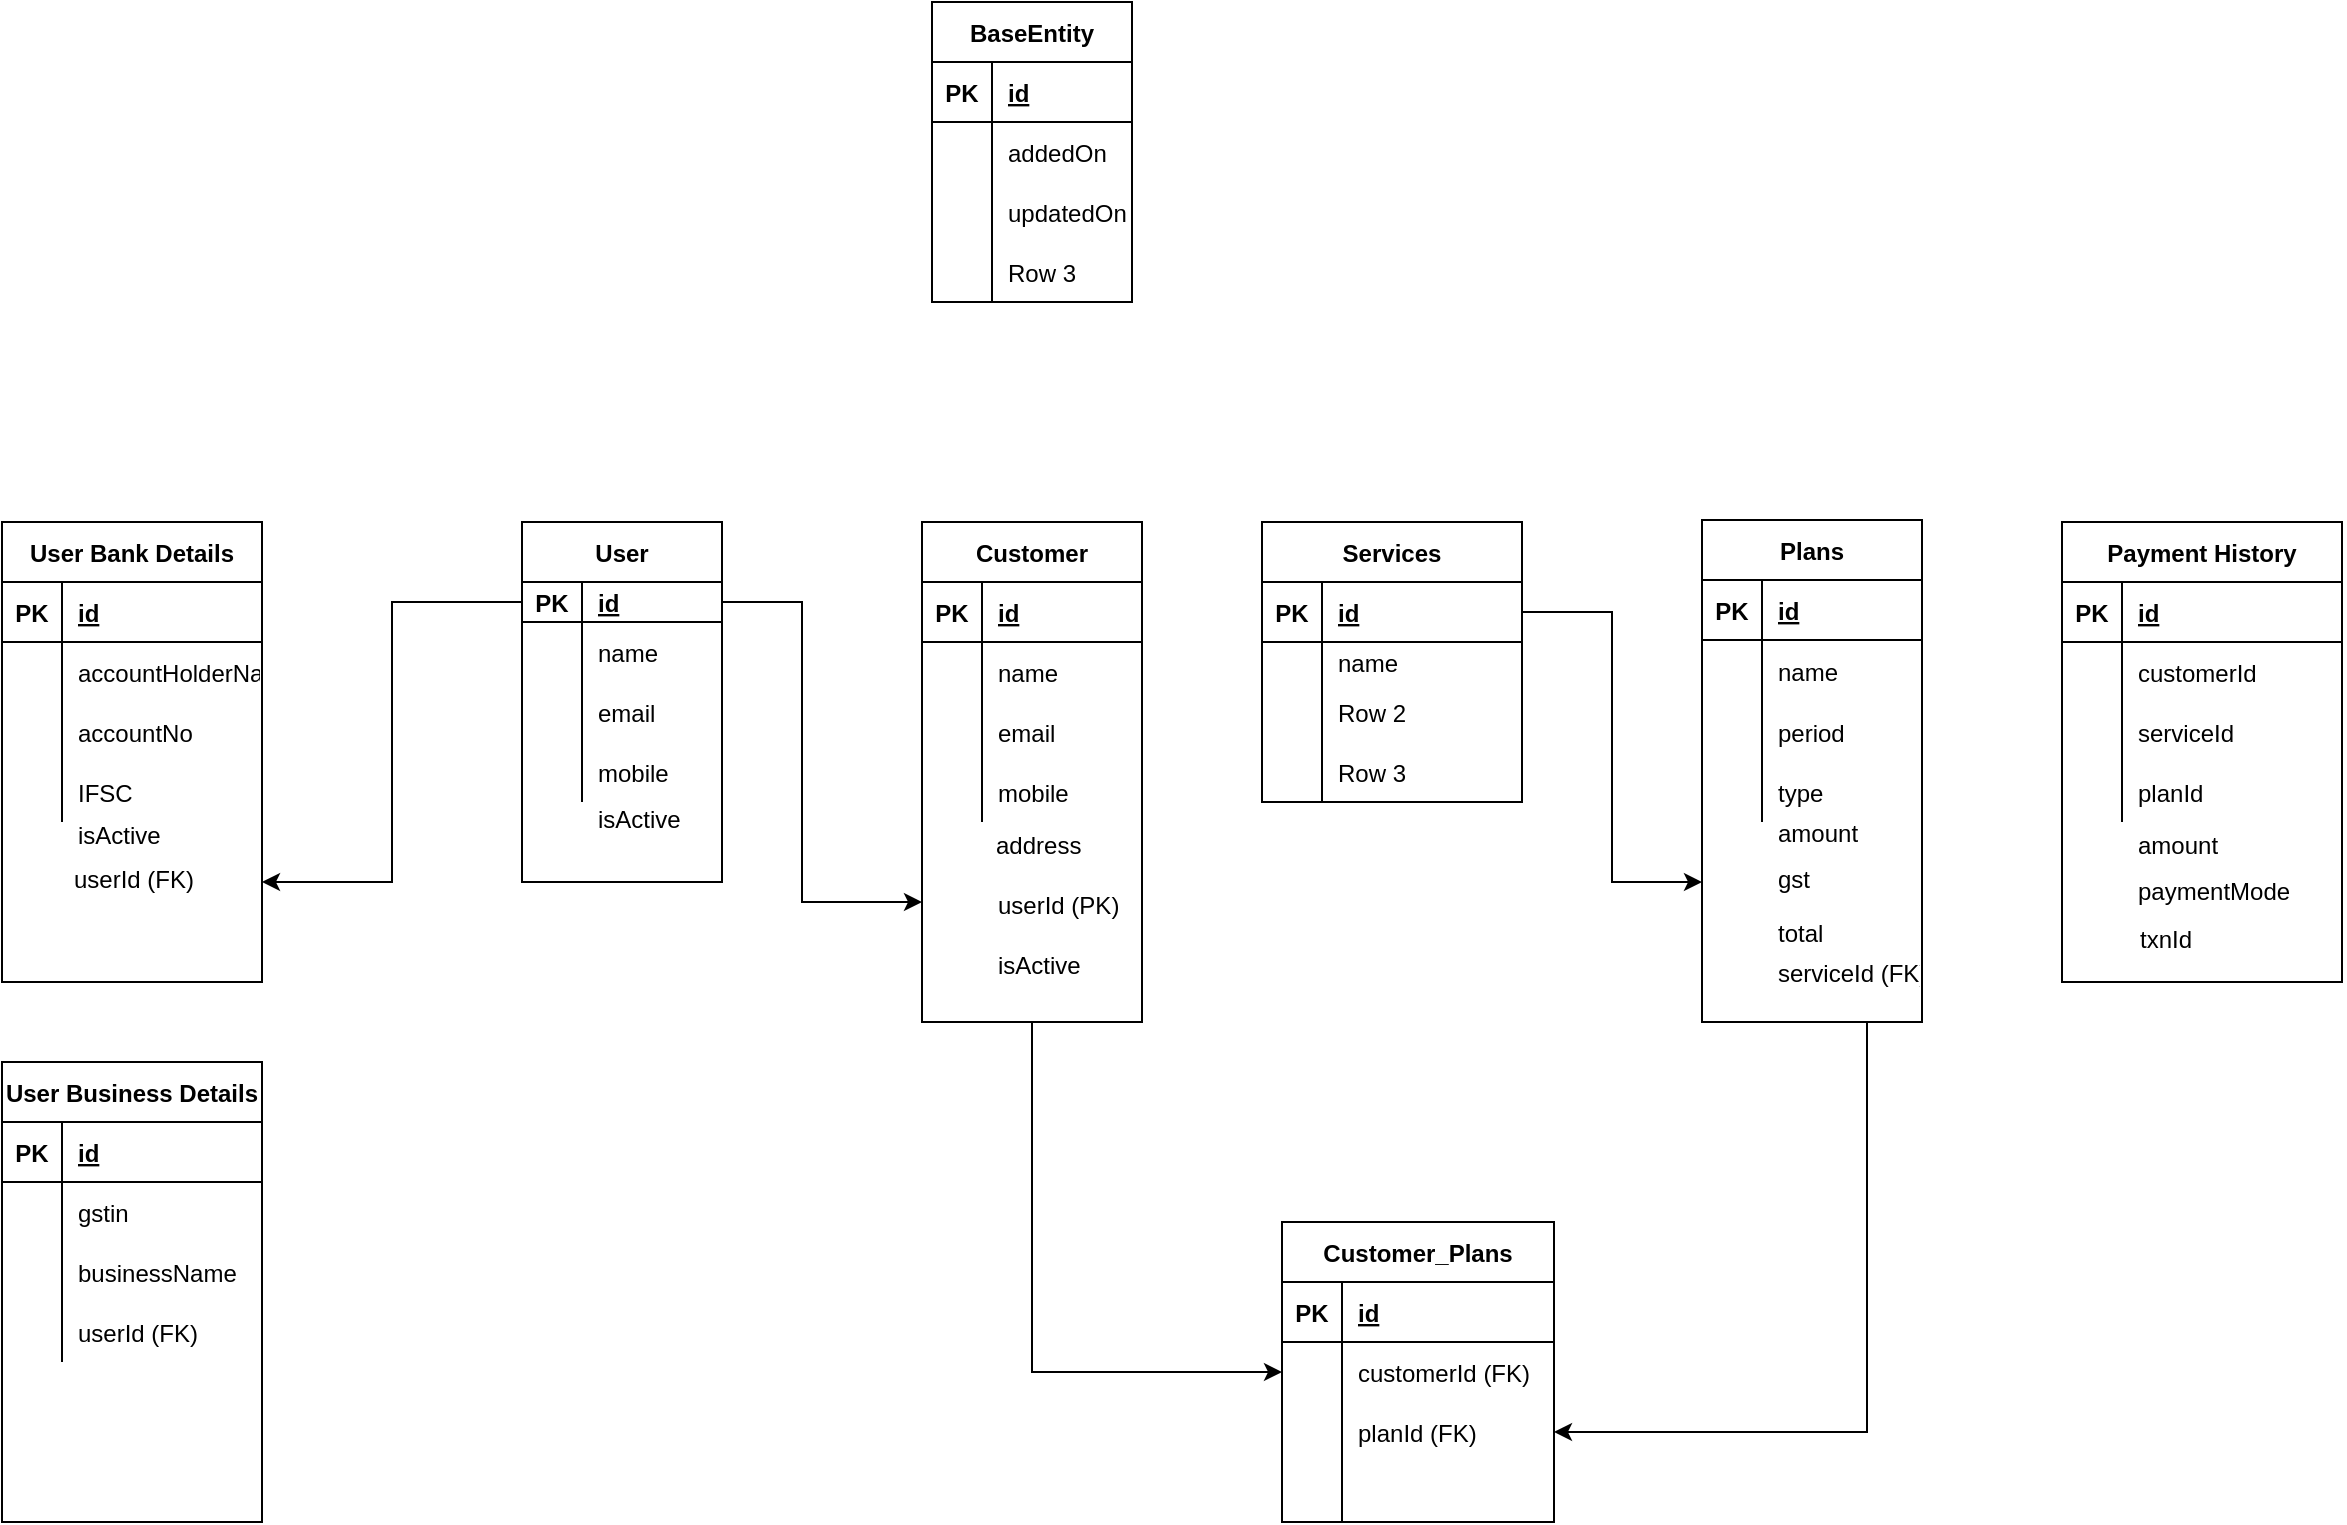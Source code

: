 <mxfile version="20.6.0" type="device"><diagram id="_bh3zXiaXMqFxXpt3I6Z" name="Page-1"><mxGraphModel dx="2110" dy="1714" grid="1" gridSize="10" guides="1" tooltips="1" connect="1" arrows="1" fold="1" page="1" pageScale="1" pageWidth="827" pageHeight="1169" math="0" shadow="0"><root><mxCell id="0"/><mxCell id="1" parent="0"/><mxCell id="_CQN9FchGwf0-ddTINI7-2" value="User" style="shape=table;startSize=30;container=1;collapsible=1;childLayout=tableLayout;fixedRows=1;rowLines=0;fontStyle=1;align=center;resizeLast=1;" vertex="1" parent="1"><mxGeometry x="40" y="70" width="100" height="180" as="geometry"><mxRectangle x="150" y="110" width="70" height="30" as="alternateBounds"/></mxGeometry></mxCell><mxCell id="_CQN9FchGwf0-ddTINI7-3" value="" style="shape=tableRow;horizontal=0;startSize=0;swimlaneHead=0;swimlaneBody=0;fillColor=none;collapsible=0;dropTarget=0;points=[[0,0.5],[1,0.5]];portConstraint=eastwest;top=0;left=0;right=0;bottom=1;" vertex="1" parent="_CQN9FchGwf0-ddTINI7-2"><mxGeometry y="30" width="100" height="20" as="geometry"/></mxCell><mxCell id="_CQN9FchGwf0-ddTINI7-4" value="PK" style="shape=partialRectangle;connectable=0;fillColor=none;top=0;left=0;bottom=0;right=0;fontStyle=1;overflow=hidden;" vertex="1" parent="_CQN9FchGwf0-ddTINI7-3"><mxGeometry width="30" height="20" as="geometry"><mxRectangle width="30" height="20" as="alternateBounds"/></mxGeometry></mxCell><mxCell id="_CQN9FchGwf0-ddTINI7-5" value="id" style="shape=partialRectangle;connectable=0;fillColor=none;top=0;left=0;bottom=0;right=0;align=left;spacingLeft=6;fontStyle=5;overflow=hidden;" vertex="1" parent="_CQN9FchGwf0-ddTINI7-3"><mxGeometry x="30" width="70" height="20" as="geometry"><mxRectangle width="70" height="20" as="alternateBounds"/></mxGeometry></mxCell><mxCell id="_CQN9FchGwf0-ddTINI7-6" value="" style="shape=tableRow;horizontal=0;startSize=0;swimlaneHead=0;swimlaneBody=0;fillColor=none;collapsible=0;dropTarget=0;points=[[0,0.5],[1,0.5]];portConstraint=eastwest;top=0;left=0;right=0;bottom=0;" vertex="1" parent="_CQN9FchGwf0-ddTINI7-2"><mxGeometry y="50" width="100" height="30" as="geometry"/></mxCell><mxCell id="_CQN9FchGwf0-ddTINI7-7" value="" style="shape=partialRectangle;connectable=0;fillColor=none;top=0;left=0;bottom=0;right=0;editable=1;overflow=hidden;" vertex="1" parent="_CQN9FchGwf0-ddTINI7-6"><mxGeometry width="30" height="30" as="geometry"><mxRectangle width="30" height="30" as="alternateBounds"/></mxGeometry></mxCell><mxCell id="_CQN9FchGwf0-ddTINI7-8" value="name" style="shape=partialRectangle;connectable=0;fillColor=none;top=0;left=0;bottom=0;right=0;align=left;spacingLeft=6;overflow=hidden;" vertex="1" parent="_CQN9FchGwf0-ddTINI7-6"><mxGeometry x="30" width="70" height="30" as="geometry"><mxRectangle width="70" height="30" as="alternateBounds"/></mxGeometry></mxCell><mxCell id="_CQN9FchGwf0-ddTINI7-9" value="" style="shape=tableRow;horizontal=0;startSize=0;swimlaneHead=0;swimlaneBody=0;fillColor=none;collapsible=0;dropTarget=0;points=[[0,0.5],[1,0.5]];portConstraint=eastwest;top=0;left=0;right=0;bottom=0;" vertex="1" parent="_CQN9FchGwf0-ddTINI7-2"><mxGeometry y="80" width="100" height="30" as="geometry"/></mxCell><mxCell id="_CQN9FchGwf0-ddTINI7-10" value="" style="shape=partialRectangle;connectable=0;fillColor=none;top=0;left=0;bottom=0;right=0;editable=1;overflow=hidden;" vertex="1" parent="_CQN9FchGwf0-ddTINI7-9"><mxGeometry width="30" height="30" as="geometry"><mxRectangle width="30" height="30" as="alternateBounds"/></mxGeometry></mxCell><mxCell id="_CQN9FchGwf0-ddTINI7-11" value="email" style="shape=partialRectangle;connectable=0;fillColor=none;top=0;left=0;bottom=0;right=0;align=left;spacingLeft=6;overflow=hidden;" vertex="1" parent="_CQN9FchGwf0-ddTINI7-9"><mxGeometry x="30" width="70" height="30" as="geometry"><mxRectangle width="70" height="30" as="alternateBounds"/></mxGeometry></mxCell><mxCell id="_CQN9FchGwf0-ddTINI7-12" value="" style="shape=tableRow;horizontal=0;startSize=0;swimlaneHead=0;swimlaneBody=0;fillColor=none;collapsible=0;dropTarget=0;points=[[0,0.5],[1,0.5]];portConstraint=eastwest;top=0;left=0;right=0;bottom=0;" vertex="1" parent="_CQN9FchGwf0-ddTINI7-2"><mxGeometry y="110" width="100" height="30" as="geometry"/></mxCell><mxCell id="_CQN9FchGwf0-ddTINI7-13" value="" style="shape=partialRectangle;connectable=0;fillColor=none;top=0;left=0;bottom=0;right=0;editable=1;overflow=hidden;" vertex="1" parent="_CQN9FchGwf0-ddTINI7-12"><mxGeometry width="30" height="30" as="geometry"><mxRectangle width="30" height="30" as="alternateBounds"/></mxGeometry></mxCell><mxCell id="_CQN9FchGwf0-ddTINI7-14" value="mobile" style="shape=partialRectangle;connectable=0;fillColor=none;top=0;left=0;bottom=0;right=0;align=left;spacingLeft=6;overflow=hidden;" vertex="1" parent="_CQN9FchGwf0-ddTINI7-12"><mxGeometry x="30" width="70" height="30" as="geometry"><mxRectangle width="70" height="30" as="alternateBounds"/></mxGeometry></mxCell><mxCell id="_CQN9FchGwf0-ddTINI7-86" style="edgeStyle=orthogonalEdgeStyle;rounded=0;orthogonalLoop=1;jettySize=auto;html=1;exitX=0.5;exitY=1;exitDx=0;exitDy=0;entryX=0;entryY=0.5;entryDx=0;entryDy=0;" edge="1" parent="1" source="_CQN9FchGwf0-ddTINI7-15" target="_CQN9FchGwf0-ddTINI7-73"><mxGeometry relative="1" as="geometry"/></mxCell><mxCell id="_CQN9FchGwf0-ddTINI7-15" value="Customer" style="shape=table;startSize=30;container=1;collapsible=1;childLayout=tableLayout;fixedRows=1;rowLines=0;fontStyle=1;align=center;resizeLast=1;" vertex="1" parent="1"><mxGeometry x="240" y="70" width="110" height="250" as="geometry"/></mxCell><mxCell id="_CQN9FchGwf0-ddTINI7-16" value="" style="shape=tableRow;horizontal=0;startSize=0;swimlaneHead=0;swimlaneBody=0;fillColor=none;collapsible=0;dropTarget=0;points=[[0,0.5],[1,0.5]];portConstraint=eastwest;top=0;left=0;right=0;bottom=1;" vertex="1" parent="_CQN9FchGwf0-ddTINI7-15"><mxGeometry y="30" width="110" height="30" as="geometry"/></mxCell><mxCell id="_CQN9FchGwf0-ddTINI7-17" value="PK" style="shape=partialRectangle;connectable=0;fillColor=none;top=0;left=0;bottom=0;right=0;fontStyle=1;overflow=hidden;" vertex="1" parent="_CQN9FchGwf0-ddTINI7-16"><mxGeometry width="30" height="30" as="geometry"><mxRectangle width="30" height="30" as="alternateBounds"/></mxGeometry></mxCell><mxCell id="_CQN9FchGwf0-ddTINI7-18" value="id" style="shape=partialRectangle;connectable=0;fillColor=none;top=0;left=0;bottom=0;right=0;align=left;spacingLeft=6;fontStyle=5;overflow=hidden;" vertex="1" parent="_CQN9FchGwf0-ddTINI7-16"><mxGeometry x="30" width="80" height="30" as="geometry"><mxRectangle width="80" height="30" as="alternateBounds"/></mxGeometry></mxCell><mxCell id="_CQN9FchGwf0-ddTINI7-19" value="" style="shape=tableRow;horizontal=0;startSize=0;swimlaneHead=0;swimlaneBody=0;fillColor=none;collapsible=0;dropTarget=0;points=[[0,0.5],[1,0.5]];portConstraint=eastwest;top=0;left=0;right=0;bottom=0;" vertex="1" parent="_CQN9FchGwf0-ddTINI7-15"><mxGeometry y="60" width="110" height="30" as="geometry"/></mxCell><mxCell id="_CQN9FchGwf0-ddTINI7-20" value="" style="shape=partialRectangle;connectable=0;fillColor=none;top=0;left=0;bottom=0;right=0;editable=1;overflow=hidden;" vertex="1" parent="_CQN9FchGwf0-ddTINI7-19"><mxGeometry width="30" height="30" as="geometry"><mxRectangle width="30" height="30" as="alternateBounds"/></mxGeometry></mxCell><mxCell id="_CQN9FchGwf0-ddTINI7-21" value="name" style="shape=partialRectangle;connectable=0;fillColor=none;top=0;left=0;bottom=0;right=0;align=left;spacingLeft=6;overflow=hidden;" vertex="1" parent="_CQN9FchGwf0-ddTINI7-19"><mxGeometry x="30" width="80" height="30" as="geometry"><mxRectangle width="80" height="30" as="alternateBounds"/></mxGeometry></mxCell><mxCell id="_CQN9FchGwf0-ddTINI7-22" value="" style="shape=tableRow;horizontal=0;startSize=0;swimlaneHead=0;swimlaneBody=0;fillColor=none;collapsible=0;dropTarget=0;points=[[0,0.5],[1,0.5]];portConstraint=eastwest;top=0;left=0;right=0;bottom=0;" vertex="1" parent="_CQN9FchGwf0-ddTINI7-15"><mxGeometry y="90" width="110" height="30" as="geometry"/></mxCell><mxCell id="_CQN9FchGwf0-ddTINI7-23" value="" style="shape=partialRectangle;connectable=0;fillColor=none;top=0;left=0;bottom=0;right=0;editable=1;overflow=hidden;" vertex="1" parent="_CQN9FchGwf0-ddTINI7-22"><mxGeometry width="30" height="30" as="geometry"><mxRectangle width="30" height="30" as="alternateBounds"/></mxGeometry></mxCell><mxCell id="_CQN9FchGwf0-ddTINI7-24" value="email" style="shape=partialRectangle;connectable=0;fillColor=none;top=0;left=0;bottom=0;right=0;align=left;spacingLeft=6;overflow=hidden;" vertex="1" parent="_CQN9FchGwf0-ddTINI7-22"><mxGeometry x="30" width="80" height="30" as="geometry"><mxRectangle width="80" height="30" as="alternateBounds"/></mxGeometry></mxCell><mxCell id="_CQN9FchGwf0-ddTINI7-25" value="" style="shape=tableRow;horizontal=0;startSize=0;swimlaneHead=0;swimlaneBody=0;fillColor=none;collapsible=0;dropTarget=0;points=[[0,0.5],[1,0.5]];portConstraint=eastwest;top=0;left=0;right=0;bottom=0;" vertex="1" parent="_CQN9FchGwf0-ddTINI7-15"><mxGeometry y="120" width="110" height="30" as="geometry"/></mxCell><mxCell id="_CQN9FchGwf0-ddTINI7-26" value="" style="shape=partialRectangle;connectable=0;fillColor=none;top=0;left=0;bottom=0;right=0;editable=1;overflow=hidden;" vertex="1" parent="_CQN9FchGwf0-ddTINI7-25"><mxGeometry width="30" height="30" as="geometry"><mxRectangle width="30" height="30" as="alternateBounds"/></mxGeometry></mxCell><mxCell id="_CQN9FchGwf0-ddTINI7-27" value="mobile" style="shape=partialRectangle;connectable=0;fillColor=none;top=0;left=0;bottom=0;right=0;align=left;spacingLeft=6;overflow=hidden;" vertex="1" parent="_CQN9FchGwf0-ddTINI7-25"><mxGeometry x="30" width="80" height="30" as="geometry"><mxRectangle width="80" height="30" as="alternateBounds"/></mxGeometry></mxCell><mxCell id="_CQN9FchGwf0-ddTINI7-28" value="address" style="shape=partialRectangle;connectable=0;fillColor=none;top=0;left=0;bottom=0;right=0;align=left;spacingLeft=6;overflow=hidden;" vertex="1" parent="1"><mxGeometry x="269" y="216" width="80" height="30" as="geometry"><mxRectangle width="80" height="30" as="alternateBounds"/></mxGeometry></mxCell><mxCell id="_CQN9FchGwf0-ddTINI7-29" value="userId (PK)" style="shape=partialRectangle;connectable=0;fillColor=none;top=0;left=0;bottom=0;right=0;align=left;spacingLeft=6;overflow=hidden;" vertex="1" parent="1"><mxGeometry x="270" y="246" width="80" height="30" as="geometry"><mxRectangle width="80" height="30" as="alternateBounds"/></mxGeometry></mxCell><mxCell id="_CQN9FchGwf0-ddTINI7-43" style="edgeStyle=orthogonalEdgeStyle;rounded=0;orthogonalLoop=1;jettySize=auto;html=1;exitX=1;exitY=0.5;exitDx=0;exitDy=0;" edge="1" parent="1" source="_CQN9FchGwf0-ddTINI7-3"><mxGeometry relative="1" as="geometry"><mxPoint x="240" y="260" as="targetPoint"/><Array as="points"><mxPoint x="180" y="110"/><mxPoint x="180" y="260"/></Array></mxGeometry></mxCell><mxCell id="_CQN9FchGwf0-ddTINI7-87" style="edgeStyle=orthogonalEdgeStyle;rounded=0;orthogonalLoop=1;jettySize=auto;html=1;exitX=0.75;exitY=1;exitDx=0;exitDy=0;entryX=1;entryY=0.5;entryDx=0;entryDy=0;" edge="1" parent="1" source="_CQN9FchGwf0-ddTINI7-44" target="_CQN9FchGwf0-ddTINI7-80"><mxGeometry relative="1" as="geometry"/></mxCell><mxCell id="_CQN9FchGwf0-ddTINI7-44" value="Plans" style="shape=table;startSize=30;container=1;collapsible=1;childLayout=tableLayout;fixedRows=1;rowLines=0;fontStyle=1;align=center;resizeLast=1;" vertex="1" parent="1"><mxGeometry x="630" y="69" width="110" height="251" as="geometry"/></mxCell><mxCell id="_CQN9FchGwf0-ddTINI7-45" value="" style="shape=tableRow;horizontal=0;startSize=0;swimlaneHead=0;swimlaneBody=0;fillColor=none;collapsible=0;dropTarget=0;points=[[0,0.5],[1,0.5]];portConstraint=eastwest;top=0;left=0;right=0;bottom=1;" vertex="1" parent="_CQN9FchGwf0-ddTINI7-44"><mxGeometry y="30" width="110" height="30" as="geometry"/></mxCell><mxCell id="_CQN9FchGwf0-ddTINI7-46" value="PK" style="shape=partialRectangle;connectable=0;fillColor=none;top=0;left=0;bottom=0;right=0;fontStyle=1;overflow=hidden;" vertex="1" parent="_CQN9FchGwf0-ddTINI7-45"><mxGeometry width="30" height="30" as="geometry"><mxRectangle width="30" height="30" as="alternateBounds"/></mxGeometry></mxCell><mxCell id="_CQN9FchGwf0-ddTINI7-47" value="id" style="shape=partialRectangle;connectable=0;fillColor=none;top=0;left=0;bottom=0;right=0;align=left;spacingLeft=6;fontStyle=5;overflow=hidden;" vertex="1" parent="_CQN9FchGwf0-ddTINI7-45"><mxGeometry x="30" width="80" height="30" as="geometry"><mxRectangle width="80" height="30" as="alternateBounds"/></mxGeometry></mxCell><mxCell id="_CQN9FchGwf0-ddTINI7-48" value="" style="shape=tableRow;horizontal=0;startSize=0;swimlaneHead=0;swimlaneBody=0;fillColor=none;collapsible=0;dropTarget=0;points=[[0,0.5],[1,0.5]];portConstraint=eastwest;top=0;left=0;right=0;bottom=0;" vertex="1" parent="_CQN9FchGwf0-ddTINI7-44"><mxGeometry y="60" width="110" height="31" as="geometry"/></mxCell><mxCell id="_CQN9FchGwf0-ddTINI7-49" value="" style="shape=partialRectangle;connectable=0;fillColor=none;top=0;left=0;bottom=0;right=0;editable=1;overflow=hidden;" vertex="1" parent="_CQN9FchGwf0-ddTINI7-48"><mxGeometry width="30" height="31" as="geometry"><mxRectangle width="30" height="31" as="alternateBounds"/></mxGeometry></mxCell><mxCell id="_CQN9FchGwf0-ddTINI7-50" value="name" style="shape=partialRectangle;connectable=0;fillColor=none;top=0;left=0;bottom=0;right=0;align=left;spacingLeft=6;overflow=hidden;" vertex="1" parent="_CQN9FchGwf0-ddTINI7-48"><mxGeometry x="30" width="80" height="31" as="geometry"><mxRectangle width="80" height="31" as="alternateBounds"/></mxGeometry></mxCell><mxCell id="_CQN9FchGwf0-ddTINI7-51" value="" style="shape=tableRow;horizontal=0;startSize=0;swimlaneHead=0;swimlaneBody=0;fillColor=none;collapsible=0;dropTarget=0;points=[[0,0.5],[1,0.5]];portConstraint=eastwest;top=0;left=0;right=0;bottom=0;" vertex="1" parent="_CQN9FchGwf0-ddTINI7-44"><mxGeometry y="91" width="110" height="30" as="geometry"/></mxCell><mxCell id="_CQN9FchGwf0-ddTINI7-52" value="" style="shape=partialRectangle;connectable=0;fillColor=none;top=0;left=0;bottom=0;right=0;editable=1;overflow=hidden;" vertex="1" parent="_CQN9FchGwf0-ddTINI7-51"><mxGeometry width="30" height="30" as="geometry"><mxRectangle width="30" height="30" as="alternateBounds"/></mxGeometry></mxCell><mxCell id="_CQN9FchGwf0-ddTINI7-53" value="period" style="shape=partialRectangle;connectable=0;fillColor=none;top=0;left=0;bottom=0;right=0;align=left;spacingLeft=6;overflow=hidden;" vertex="1" parent="_CQN9FchGwf0-ddTINI7-51"><mxGeometry x="30" width="80" height="30" as="geometry"><mxRectangle width="80" height="30" as="alternateBounds"/></mxGeometry></mxCell><mxCell id="_CQN9FchGwf0-ddTINI7-54" value="" style="shape=tableRow;horizontal=0;startSize=0;swimlaneHead=0;swimlaneBody=0;fillColor=none;collapsible=0;dropTarget=0;points=[[0,0.5],[1,0.5]];portConstraint=eastwest;top=0;left=0;right=0;bottom=0;" vertex="1" parent="_CQN9FchGwf0-ddTINI7-44"><mxGeometry y="121" width="110" height="30" as="geometry"/></mxCell><mxCell id="_CQN9FchGwf0-ddTINI7-55" value="" style="shape=partialRectangle;connectable=0;fillColor=none;top=0;left=0;bottom=0;right=0;editable=1;overflow=hidden;" vertex="1" parent="_CQN9FchGwf0-ddTINI7-54"><mxGeometry width="30" height="30" as="geometry"><mxRectangle width="30" height="30" as="alternateBounds"/></mxGeometry></mxCell><mxCell id="_CQN9FchGwf0-ddTINI7-56" value="type" style="shape=partialRectangle;connectable=0;fillColor=none;top=0;left=0;bottom=0;right=0;align=left;spacingLeft=6;overflow=hidden;" vertex="1" parent="_CQN9FchGwf0-ddTINI7-54"><mxGeometry x="30" width="80" height="30" as="geometry"><mxRectangle width="80" height="30" as="alternateBounds"/></mxGeometry></mxCell><mxCell id="_CQN9FchGwf0-ddTINI7-57" value="BaseEntity" style="shape=table;startSize=30;container=1;collapsible=1;childLayout=tableLayout;fixedRows=1;rowLines=0;fontStyle=1;align=center;resizeLast=1;" vertex="1" parent="1"><mxGeometry x="245" y="-190" width="100" height="150" as="geometry"/></mxCell><mxCell id="_CQN9FchGwf0-ddTINI7-58" value="" style="shape=tableRow;horizontal=0;startSize=0;swimlaneHead=0;swimlaneBody=0;fillColor=none;collapsible=0;dropTarget=0;points=[[0,0.5],[1,0.5]];portConstraint=eastwest;top=0;left=0;right=0;bottom=1;" vertex="1" parent="_CQN9FchGwf0-ddTINI7-57"><mxGeometry y="30" width="100" height="30" as="geometry"/></mxCell><mxCell id="_CQN9FchGwf0-ddTINI7-59" value="PK" style="shape=partialRectangle;connectable=0;fillColor=none;top=0;left=0;bottom=0;right=0;fontStyle=1;overflow=hidden;" vertex="1" parent="_CQN9FchGwf0-ddTINI7-58"><mxGeometry width="30" height="30" as="geometry"><mxRectangle width="30" height="30" as="alternateBounds"/></mxGeometry></mxCell><mxCell id="_CQN9FchGwf0-ddTINI7-60" value="id" style="shape=partialRectangle;connectable=0;fillColor=none;top=0;left=0;bottom=0;right=0;align=left;spacingLeft=6;fontStyle=5;overflow=hidden;" vertex="1" parent="_CQN9FchGwf0-ddTINI7-58"><mxGeometry x="30" width="70" height="30" as="geometry"><mxRectangle width="70" height="30" as="alternateBounds"/></mxGeometry></mxCell><mxCell id="_CQN9FchGwf0-ddTINI7-61" value="" style="shape=tableRow;horizontal=0;startSize=0;swimlaneHead=0;swimlaneBody=0;fillColor=none;collapsible=0;dropTarget=0;points=[[0,0.5],[1,0.5]];portConstraint=eastwest;top=0;left=0;right=0;bottom=0;" vertex="1" parent="_CQN9FchGwf0-ddTINI7-57"><mxGeometry y="60" width="100" height="30" as="geometry"/></mxCell><mxCell id="_CQN9FchGwf0-ddTINI7-62" value="" style="shape=partialRectangle;connectable=0;fillColor=none;top=0;left=0;bottom=0;right=0;editable=1;overflow=hidden;" vertex="1" parent="_CQN9FchGwf0-ddTINI7-61"><mxGeometry width="30" height="30" as="geometry"><mxRectangle width="30" height="30" as="alternateBounds"/></mxGeometry></mxCell><mxCell id="_CQN9FchGwf0-ddTINI7-63" value="addedOn" style="shape=partialRectangle;connectable=0;fillColor=none;top=0;left=0;bottom=0;right=0;align=left;spacingLeft=6;overflow=hidden;" vertex="1" parent="_CQN9FchGwf0-ddTINI7-61"><mxGeometry x="30" width="70" height="30" as="geometry"><mxRectangle width="70" height="30" as="alternateBounds"/></mxGeometry></mxCell><mxCell id="_CQN9FchGwf0-ddTINI7-64" value="" style="shape=tableRow;horizontal=0;startSize=0;swimlaneHead=0;swimlaneBody=0;fillColor=none;collapsible=0;dropTarget=0;points=[[0,0.5],[1,0.5]];portConstraint=eastwest;top=0;left=0;right=0;bottom=0;" vertex="1" parent="_CQN9FchGwf0-ddTINI7-57"><mxGeometry y="90" width="100" height="30" as="geometry"/></mxCell><mxCell id="_CQN9FchGwf0-ddTINI7-65" value="" style="shape=partialRectangle;connectable=0;fillColor=none;top=0;left=0;bottom=0;right=0;editable=1;overflow=hidden;" vertex="1" parent="_CQN9FchGwf0-ddTINI7-64"><mxGeometry width="30" height="30" as="geometry"><mxRectangle width="30" height="30" as="alternateBounds"/></mxGeometry></mxCell><mxCell id="_CQN9FchGwf0-ddTINI7-66" value="updatedOn" style="shape=partialRectangle;connectable=0;fillColor=none;top=0;left=0;bottom=0;right=0;align=left;spacingLeft=6;overflow=hidden;" vertex="1" parent="_CQN9FchGwf0-ddTINI7-64"><mxGeometry x="30" width="70" height="30" as="geometry"><mxRectangle width="70" height="30" as="alternateBounds"/></mxGeometry></mxCell><mxCell id="_CQN9FchGwf0-ddTINI7-67" value="" style="shape=tableRow;horizontal=0;startSize=0;swimlaneHead=0;swimlaneBody=0;fillColor=none;collapsible=0;dropTarget=0;points=[[0,0.5],[1,0.5]];portConstraint=eastwest;top=0;left=0;right=0;bottom=0;" vertex="1" parent="_CQN9FchGwf0-ddTINI7-57"><mxGeometry y="120" width="100" height="30" as="geometry"/></mxCell><mxCell id="_CQN9FchGwf0-ddTINI7-68" value="" style="shape=partialRectangle;connectable=0;fillColor=none;top=0;left=0;bottom=0;right=0;editable=1;overflow=hidden;" vertex="1" parent="_CQN9FchGwf0-ddTINI7-67"><mxGeometry width="30" height="30" as="geometry"><mxRectangle width="30" height="30" as="alternateBounds"/></mxGeometry></mxCell><mxCell id="_CQN9FchGwf0-ddTINI7-69" value="Row 3" style="shape=partialRectangle;connectable=0;fillColor=none;top=0;left=0;bottom=0;right=0;align=left;spacingLeft=6;overflow=hidden;" vertex="1" parent="_CQN9FchGwf0-ddTINI7-67"><mxGeometry x="30" width="70" height="30" as="geometry"><mxRectangle width="70" height="30" as="alternateBounds"/></mxGeometry></mxCell><mxCell id="_CQN9FchGwf0-ddTINI7-70" value="amount" style="shape=partialRectangle;connectable=0;fillColor=none;top=0;left=0;bottom=0;right=0;align=left;spacingLeft=6;overflow=hidden;" vertex="1" parent="1"><mxGeometry x="660" y="210" width="80" height="30" as="geometry"><mxRectangle width="80" height="30" as="alternateBounds"/></mxGeometry></mxCell><mxCell id="_CQN9FchGwf0-ddTINI7-73" value="Customer_Plans" style="shape=table;startSize=30;container=1;collapsible=1;childLayout=tableLayout;fixedRows=1;rowLines=0;fontStyle=1;align=center;resizeLast=1;" vertex="1" parent="1"><mxGeometry x="420" y="420" width="136" height="150" as="geometry"/></mxCell><mxCell id="_CQN9FchGwf0-ddTINI7-74" value="" style="shape=tableRow;horizontal=0;startSize=0;swimlaneHead=0;swimlaneBody=0;fillColor=none;collapsible=0;dropTarget=0;points=[[0,0.5],[1,0.5]];portConstraint=eastwest;top=0;left=0;right=0;bottom=1;" vertex="1" parent="_CQN9FchGwf0-ddTINI7-73"><mxGeometry y="30" width="136" height="30" as="geometry"/></mxCell><mxCell id="_CQN9FchGwf0-ddTINI7-75" value="PK" style="shape=partialRectangle;connectable=0;fillColor=none;top=0;left=0;bottom=0;right=0;fontStyle=1;overflow=hidden;" vertex="1" parent="_CQN9FchGwf0-ddTINI7-74"><mxGeometry width="30" height="30" as="geometry"><mxRectangle width="30" height="30" as="alternateBounds"/></mxGeometry></mxCell><mxCell id="_CQN9FchGwf0-ddTINI7-76" value="id" style="shape=partialRectangle;connectable=0;fillColor=none;top=0;left=0;bottom=0;right=0;align=left;spacingLeft=6;fontStyle=5;overflow=hidden;" vertex="1" parent="_CQN9FchGwf0-ddTINI7-74"><mxGeometry x="30" width="106" height="30" as="geometry"><mxRectangle width="106" height="30" as="alternateBounds"/></mxGeometry></mxCell><mxCell id="_CQN9FchGwf0-ddTINI7-77" value="" style="shape=tableRow;horizontal=0;startSize=0;swimlaneHead=0;swimlaneBody=0;fillColor=none;collapsible=0;dropTarget=0;points=[[0,0.5],[1,0.5]];portConstraint=eastwest;top=0;left=0;right=0;bottom=0;" vertex="1" parent="_CQN9FchGwf0-ddTINI7-73"><mxGeometry y="60" width="136" height="30" as="geometry"/></mxCell><mxCell id="_CQN9FchGwf0-ddTINI7-78" value="" style="shape=partialRectangle;connectable=0;fillColor=none;top=0;left=0;bottom=0;right=0;editable=1;overflow=hidden;" vertex="1" parent="_CQN9FchGwf0-ddTINI7-77"><mxGeometry width="30" height="30" as="geometry"><mxRectangle width="30" height="30" as="alternateBounds"/></mxGeometry></mxCell><mxCell id="_CQN9FchGwf0-ddTINI7-79" value="customerId (FK)" style="shape=partialRectangle;connectable=0;fillColor=none;top=0;left=0;bottom=0;right=0;align=left;spacingLeft=6;overflow=hidden;" vertex="1" parent="_CQN9FchGwf0-ddTINI7-77"><mxGeometry x="30" width="106" height="30" as="geometry"><mxRectangle width="106" height="30" as="alternateBounds"/></mxGeometry></mxCell><mxCell id="_CQN9FchGwf0-ddTINI7-80" value="" style="shape=tableRow;horizontal=0;startSize=0;swimlaneHead=0;swimlaneBody=0;fillColor=none;collapsible=0;dropTarget=0;points=[[0,0.5],[1,0.5]];portConstraint=eastwest;top=0;left=0;right=0;bottom=0;" vertex="1" parent="_CQN9FchGwf0-ddTINI7-73"><mxGeometry y="90" width="136" height="30" as="geometry"/></mxCell><mxCell id="_CQN9FchGwf0-ddTINI7-81" value="" style="shape=partialRectangle;connectable=0;fillColor=none;top=0;left=0;bottom=0;right=0;editable=1;overflow=hidden;" vertex="1" parent="_CQN9FchGwf0-ddTINI7-80"><mxGeometry width="30" height="30" as="geometry"><mxRectangle width="30" height="30" as="alternateBounds"/></mxGeometry></mxCell><mxCell id="_CQN9FchGwf0-ddTINI7-82" value="planId (FK)" style="shape=partialRectangle;connectable=0;fillColor=none;top=0;left=0;bottom=0;right=0;align=left;spacingLeft=6;overflow=hidden;" vertex="1" parent="_CQN9FchGwf0-ddTINI7-80"><mxGeometry x="30" width="106" height="30" as="geometry"><mxRectangle width="106" height="30" as="alternateBounds"/></mxGeometry></mxCell><mxCell id="_CQN9FchGwf0-ddTINI7-83" value="" style="shape=tableRow;horizontal=0;startSize=0;swimlaneHead=0;swimlaneBody=0;fillColor=none;collapsible=0;dropTarget=0;points=[[0,0.5],[1,0.5]];portConstraint=eastwest;top=0;left=0;right=0;bottom=0;" vertex="1" parent="_CQN9FchGwf0-ddTINI7-73"><mxGeometry y="120" width="136" height="30" as="geometry"/></mxCell><mxCell id="_CQN9FchGwf0-ddTINI7-84" value="" style="shape=partialRectangle;connectable=0;fillColor=none;top=0;left=0;bottom=0;right=0;editable=1;overflow=hidden;" vertex="1" parent="_CQN9FchGwf0-ddTINI7-83"><mxGeometry width="30" height="30" as="geometry"><mxRectangle width="30" height="30" as="alternateBounds"/></mxGeometry></mxCell><mxCell id="_CQN9FchGwf0-ddTINI7-85" value="" style="shape=partialRectangle;connectable=0;fillColor=none;top=0;left=0;bottom=0;right=0;align=left;spacingLeft=6;overflow=hidden;" vertex="1" parent="_CQN9FchGwf0-ddTINI7-83"><mxGeometry x="30" width="106" height="30" as="geometry"><mxRectangle width="106" height="30" as="alternateBounds"/></mxGeometry></mxCell><mxCell id="_CQN9FchGwf0-ddTINI7-88" value="Services" style="shape=table;startSize=30;container=1;collapsible=1;childLayout=tableLayout;fixedRows=1;rowLines=0;fontStyle=1;align=center;resizeLast=1;" vertex="1" parent="1"><mxGeometry x="410" y="70" width="130" height="140" as="geometry"/></mxCell><mxCell id="_CQN9FchGwf0-ddTINI7-89" value="" style="shape=tableRow;horizontal=0;startSize=0;swimlaneHead=0;swimlaneBody=0;fillColor=none;collapsible=0;dropTarget=0;points=[[0,0.5],[1,0.5]];portConstraint=eastwest;top=0;left=0;right=0;bottom=1;" vertex="1" parent="_CQN9FchGwf0-ddTINI7-88"><mxGeometry y="30" width="130" height="30" as="geometry"/></mxCell><mxCell id="_CQN9FchGwf0-ddTINI7-90" value="PK" style="shape=partialRectangle;connectable=0;fillColor=none;top=0;left=0;bottom=0;right=0;fontStyle=1;overflow=hidden;" vertex="1" parent="_CQN9FchGwf0-ddTINI7-89"><mxGeometry width="30" height="30" as="geometry"><mxRectangle width="30" height="30" as="alternateBounds"/></mxGeometry></mxCell><mxCell id="_CQN9FchGwf0-ddTINI7-91" value="id" style="shape=partialRectangle;connectable=0;fillColor=none;top=0;left=0;bottom=0;right=0;align=left;spacingLeft=6;fontStyle=5;overflow=hidden;" vertex="1" parent="_CQN9FchGwf0-ddTINI7-89"><mxGeometry x="30" width="100" height="30" as="geometry"><mxRectangle width="100" height="30" as="alternateBounds"/></mxGeometry></mxCell><mxCell id="_CQN9FchGwf0-ddTINI7-92" value="" style="shape=tableRow;horizontal=0;startSize=0;swimlaneHead=0;swimlaneBody=0;fillColor=none;collapsible=0;dropTarget=0;points=[[0,0.5],[1,0.5]];portConstraint=eastwest;top=0;left=0;right=0;bottom=0;" vertex="1" parent="_CQN9FchGwf0-ddTINI7-88"><mxGeometry y="60" width="130" height="20" as="geometry"/></mxCell><mxCell id="_CQN9FchGwf0-ddTINI7-93" value="" style="shape=partialRectangle;connectable=0;fillColor=none;top=0;left=0;bottom=0;right=0;editable=1;overflow=hidden;" vertex="1" parent="_CQN9FchGwf0-ddTINI7-92"><mxGeometry width="30" height="20" as="geometry"><mxRectangle width="30" height="20" as="alternateBounds"/></mxGeometry></mxCell><mxCell id="_CQN9FchGwf0-ddTINI7-94" value="name" style="shape=partialRectangle;connectable=0;fillColor=none;top=0;left=0;bottom=0;right=0;align=left;spacingLeft=6;overflow=hidden;" vertex="1" parent="_CQN9FchGwf0-ddTINI7-92"><mxGeometry x="30" width="100" height="20" as="geometry"><mxRectangle width="100" height="20" as="alternateBounds"/></mxGeometry></mxCell><mxCell id="_CQN9FchGwf0-ddTINI7-95" value="" style="shape=tableRow;horizontal=0;startSize=0;swimlaneHead=0;swimlaneBody=0;fillColor=none;collapsible=0;dropTarget=0;points=[[0,0.5],[1,0.5]];portConstraint=eastwest;top=0;left=0;right=0;bottom=0;" vertex="1" parent="_CQN9FchGwf0-ddTINI7-88"><mxGeometry y="80" width="130" height="30" as="geometry"/></mxCell><mxCell id="_CQN9FchGwf0-ddTINI7-96" value="" style="shape=partialRectangle;connectable=0;fillColor=none;top=0;left=0;bottom=0;right=0;editable=1;overflow=hidden;" vertex="1" parent="_CQN9FchGwf0-ddTINI7-95"><mxGeometry width="30" height="30" as="geometry"><mxRectangle width="30" height="30" as="alternateBounds"/></mxGeometry></mxCell><mxCell id="_CQN9FchGwf0-ddTINI7-97" value="Row 2" style="shape=partialRectangle;connectable=0;fillColor=none;top=0;left=0;bottom=0;right=0;align=left;spacingLeft=6;overflow=hidden;" vertex="1" parent="_CQN9FchGwf0-ddTINI7-95"><mxGeometry x="30" width="100" height="30" as="geometry"><mxRectangle width="100" height="30" as="alternateBounds"/></mxGeometry></mxCell><mxCell id="_CQN9FchGwf0-ddTINI7-98" value="" style="shape=tableRow;horizontal=0;startSize=0;swimlaneHead=0;swimlaneBody=0;fillColor=none;collapsible=0;dropTarget=0;points=[[0,0.5],[1,0.5]];portConstraint=eastwest;top=0;left=0;right=0;bottom=0;" vertex="1" parent="_CQN9FchGwf0-ddTINI7-88"><mxGeometry y="110" width="130" height="30" as="geometry"/></mxCell><mxCell id="_CQN9FchGwf0-ddTINI7-99" value="" style="shape=partialRectangle;connectable=0;fillColor=none;top=0;left=0;bottom=0;right=0;editable=1;overflow=hidden;" vertex="1" parent="_CQN9FchGwf0-ddTINI7-98"><mxGeometry width="30" height="30" as="geometry"><mxRectangle width="30" height="30" as="alternateBounds"/></mxGeometry></mxCell><mxCell id="_CQN9FchGwf0-ddTINI7-100" value="Row 3" style="shape=partialRectangle;connectable=0;fillColor=none;top=0;left=0;bottom=0;right=0;align=left;spacingLeft=6;overflow=hidden;" vertex="1" parent="_CQN9FchGwf0-ddTINI7-98"><mxGeometry x="30" width="100" height="30" as="geometry"><mxRectangle width="100" height="30" as="alternateBounds"/></mxGeometry></mxCell><mxCell id="_CQN9FchGwf0-ddTINI7-101" value="serviceId (FK)" style="shape=partialRectangle;connectable=0;fillColor=none;top=0;left=0;bottom=0;right=0;align=left;spacingLeft=6;overflow=hidden;" vertex="1" parent="1"><mxGeometry x="660" y="280" width="80" height="30" as="geometry"><mxRectangle width="80" height="30" as="alternateBounds"/></mxGeometry></mxCell><mxCell id="_CQN9FchGwf0-ddTINI7-102" style="edgeStyle=orthogonalEdgeStyle;rounded=0;orthogonalLoop=1;jettySize=auto;html=1;exitX=1;exitY=0.5;exitDx=0;exitDy=0;" edge="1" parent="1" source="_CQN9FchGwf0-ddTINI7-89"><mxGeometry relative="1" as="geometry"><mxPoint x="630" y="250" as="targetPoint"/><Array as="points"><mxPoint x="585" y="115"/><mxPoint x="585" y="250"/><mxPoint x="626" y="250"/></Array></mxGeometry></mxCell><mxCell id="_CQN9FchGwf0-ddTINI7-103" value="Payment History" style="shape=table;startSize=30;container=1;collapsible=1;childLayout=tableLayout;fixedRows=1;rowLines=0;fontStyle=1;align=center;resizeLast=1;" vertex="1" parent="1"><mxGeometry x="810" y="70" width="140" height="230" as="geometry"/></mxCell><mxCell id="_CQN9FchGwf0-ddTINI7-104" value="" style="shape=tableRow;horizontal=0;startSize=0;swimlaneHead=0;swimlaneBody=0;fillColor=none;collapsible=0;dropTarget=0;points=[[0,0.5],[1,0.5]];portConstraint=eastwest;top=0;left=0;right=0;bottom=1;" vertex="1" parent="_CQN9FchGwf0-ddTINI7-103"><mxGeometry y="30" width="140" height="30" as="geometry"/></mxCell><mxCell id="_CQN9FchGwf0-ddTINI7-105" value="PK" style="shape=partialRectangle;connectable=0;fillColor=none;top=0;left=0;bottom=0;right=0;fontStyle=1;overflow=hidden;" vertex="1" parent="_CQN9FchGwf0-ddTINI7-104"><mxGeometry width="30" height="30" as="geometry"><mxRectangle width="30" height="30" as="alternateBounds"/></mxGeometry></mxCell><mxCell id="_CQN9FchGwf0-ddTINI7-106" value="id" style="shape=partialRectangle;connectable=0;fillColor=none;top=0;left=0;bottom=0;right=0;align=left;spacingLeft=6;fontStyle=5;overflow=hidden;" vertex="1" parent="_CQN9FchGwf0-ddTINI7-104"><mxGeometry x="30" width="110" height="30" as="geometry"><mxRectangle width="110" height="30" as="alternateBounds"/></mxGeometry></mxCell><mxCell id="_CQN9FchGwf0-ddTINI7-107" value="" style="shape=tableRow;horizontal=0;startSize=0;swimlaneHead=0;swimlaneBody=0;fillColor=none;collapsible=0;dropTarget=0;points=[[0,0.5],[1,0.5]];portConstraint=eastwest;top=0;left=0;right=0;bottom=0;" vertex="1" parent="_CQN9FchGwf0-ddTINI7-103"><mxGeometry y="60" width="140" height="30" as="geometry"/></mxCell><mxCell id="_CQN9FchGwf0-ddTINI7-108" value="" style="shape=partialRectangle;connectable=0;fillColor=none;top=0;left=0;bottom=0;right=0;editable=1;overflow=hidden;" vertex="1" parent="_CQN9FchGwf0-ddTINI7-107"><mxGeometry width="30" height="30" as="geometry"><mxRectangle width="30" height="30" as="alternateBounds"/></mxGeometry></mxCell><mxCell id="_CQN9FchGwf0-ddTINI7-109" value="customerId" style="shape=partialRectangle;connectable=0;fillColor=none;top=0;left=0;bottom=0;right=0;align=left;spacingLeft=6;overflow=hidden;" vertex="1" parent="_CQN9FchGwf0-ddTINI7-107"><mxGeometry x="30" width="110" height="30" as="geometry"><mxRectangle width="110" height="30" as="alternateBounds"/></mxGeometry></mxCell><mxCell id="_CQN9FchGwf0-ddTINI7-110" value="" style="shape=tableRow;horizontal=0;startSize=0;swimlaneHead=0;swimlaneBody=0;fillColor=none;collapsible=0;dropTarget=0;points=[[0,0.5],[1,0.5]];portConstraint=eastwest;top=0;left=0;right=0;bottom=0;" vertex="1" parent="_CQN9FchGwf0-ddTINI7-103"><mxGeometry y="90" width="140" height="30" as="geometry"/></mxCell><mxCell id="_CQN9FchGwf0-ddTINI7-111" value="" style="shape=partialRectangle;connectable=0;fillColor=none;top=0;left=0;bottom=0;right=0;editable=1;overflow=hidden;" vertex="1" parent="_CQN9FchGwf0-ddTINI7-110"><mxGeometry width="30" height="30" as="geometry"><mxRectangle width="30" height="30" as="alternateBounds"/></mxGeometry></mxCell><mxCell id="_CQN9FchGwf0-ddTINI7-112" value="serviceId" style="shape=partialRectangle;connectable=0;fillColor=none;top=0;left=0;bottom=0;right=0;align=left;spacingLeft=6;overflow=hidden;" vertex="1" parent="_CQN9FchGwf0-ddTINI7-110"><mxGeometry x="30" width="110" height="30" as="geometry"><mxRectangle width="110" height="30" as="alternateBounds"/></mxGeometry></mxCell><mxCell id="_CQN9FchGwf0-ddTINI7-113" value="" style="shape=tableRow;horizontal=0;startSize=0;swimlaneHead=0;swimlaneBody=0;fillColor=none;collapsible=0;dropTarget=0;points=[[0,0.5],[1,0.5]];portConstraint=eastwest;top=0;left=0;right=0;bottom=0;" vertex="1" parent="_CQN9FchGwf0-ddTINI7-103"><mxGeometry y="120" width="140" height="30" as="geometry"/></mxCell><mxCell id="_CQN9FchGwf0-ddTINI7-114" value="" style="shape=partialRectangle;connectable=0;fillColor=none;top=0;left=0;bottom=0;right=0;editable=1;overflow=hidden;" vertex="1" parent="_CQN9FchGwf0-ddTINI7-113"><mxGeometry width="30" height="30" as="geometry"><mxRectangle width="30" height="30" as="alternateBounds"/></mxGeometry></mxCell><mxCell id="_CQN9FchGwf0-ddTINI7-115" value="planId" style="shape=partialRectangle;connectable=0;fillColor=none;top=0;left=0;bottom=0;right=0;align=left;spacingLeft=6;overflow=hidden;" vertex="1" parent="_CQN9FchGwf0-ddTINI7-113"><mxGeometry x="30" width="110" height="30" as="geometry"><mxRectangle width="110" height="30" as="alternateBounds"/></mxGeometry></mxCell><mxCell id="_CQN9FchGwf0-ddTINI7-116" value="amount" style="shape=partialRectangle;connectable=0;fillColor=none;top=0;left=0;bottom=0;right=0;align=left;spacingLeft=6;overflow=hidden;" vertex="1" parent="1"><mxGeometry x="840" y="216" width="110" height="30" as="geometry"><mxRectangle width="110" height="30" as="alternateBounds"/></mxGeometry></mxCell><mxCell id="_CQN9FchGwf0-ddTINI7-131" value="paymentMode" style="shape=partialRectangle;connectable=0;fillColor=none;top=0;left=0;bottom=0;right=0;align=left;spacingLeft=6;overflow=hidden;" vertex="1" parent="1"><mxGeometry x="840" y="239" width="110" height="30" as="geometry"><mxRectangle width="110" height="30" as="alternateBounds"/></mxGeometry></mxCell><mxCell id="_CQN9FchGwf0-ddTINI7-132" value="txnId" style="shape=partialRectangle;connectable=0;fillColor=none;top=0;left=0;bottom=0;right=0;align=left;spacingLeft=6;overflow=hidden;" vertex="1" parent="1"><mxGeometry x="841" y="263" width="110" height="30" as="geometry"><mxRectangle width="110" height="30" as="alternateBounds"/></mxGeometry></mxCell><mxCell id="_CQN9FchGwf0-ddTINI7-134" value="User Bank Details" style="shape=table;startSize=30;container=1;collapsible=1;childLayout=tableLayout;fixedRows=1;rowLines=0;fontStyle=1;align=center;resizeLast=1;" vertex="1" parent="1"><mxGeometry x="-220" y="70" width="130" height="230" as="geometry"/></mxCell><mxCell id="_CQN9FchGwf0-ddTINI7-135" value="" style="shape=tableRow;horizontal=0;startSize=0;swimlaneHead=0;swimlaneBody=0;fillColor=none;collapsible=0;dropTarget=0;points=[[0,0.5],[1,0.5]];portConstraint=eastwest;top=0;left=0;right=0;bottom=1;" vertex="1" parent="_CQN9FchGwf0-ddTINI7-134"><mxGeometry y="30" width="130" height="30" as="geometry"/></mxCell><mxCell id="_CQN9FchGwf0-ddTINI7-136" value="PK" style="shape=partialRectangle;connectable=0;fillColor=none;top=0;left=0;bottom=0;right=0;fontStyle=1;overflow=hidden;" vertex="1" parent="_CQN9FchGwf0-ddTINI7-135"><mxGeometry width="30" height="30" as="geometry"><mxRectangle width="30" height="30" as="alternateBounds"/></mxGeometry></mxCell><mxCell id="_CQN9FchGwf0-ddTINI7-137" value="id" style="shape=partialRectangle;connectable=0;fillColor=none;top=0;left=0;bottom=0;right=0;align=left;spacingLeft=6;fontStyle=5;overflow=hidden;" vertex="1" parent="_CQN9FchGwf0-ddTINI7-135"><mxGeometry x="30" width="100" height="30" as="geometry"><mxRectangle width="100" height="30" as="alternateBounds"/></mxGeometry></mxCell><mxCell id="_CQN9FchGwf0-ddTINI7-138" value="" style="shape=tableRow;horizontal=0;startSize=0;swimlaneHead=0;swimlaneBody=0;fillColor=none;collapsible=0;dropTarget=0;points=[[0,0.5],[1,0.5]];portConstraint=eastwest;top=0;left=0;right=0;bottom=0;" vertex="1" parent="_CQN9FchGwf0-ddTINI7-134"><mxGeometry y="60" width="130" height="30" as="geometry"/></mxCell><mxCell id="_CQN9FchGwf0-ddTINI7-139" value="" style="shape=partialRectangle;connectable=0;fillColor=none;top=0;left=0;bottom=0;right=0;editable=1;overflow=hidden;" vertex="1" parent="_CQN9FchGwf0-ddTINI7-138"><mxGeometry width="30" height="30" as="geometry"><mxRectangle width="30" height="30" as="alternateBounds"/></mxGeometry></mxCell><mxCell id="_CQN9FchGwf0-ddTINI7-140" value="accountHolderName" style="shape=partialRectangle;connectable=0;fillColor=none;top=0;left=0;bottom=0;right=0;align=left;spacingLeft=6;overflow=hidden;" vertex="1" parent="_CQN9FchGwf0-ddTINI7-138"><mxGeometry x="30" width="100" height="30" as="geometry"><mxRectangle width="100" height="30" as="alternateBounds"/></mxGeometry></mxCell><mxCell id="_CQN9FchGwf0-ddTINI7-141" value="" style="shape=tableRow;horizontal=0;startSize=0;swimlaneHead=0;swimlaneBody=0;fillColor=none;collapsible=0;dropTarget=0;points=[[0,0.5],[1,0.5]];portConstraint=eastwest;top=0;left=0;right=0;bottom=0;" vertex="1" parent="_CQN9FchGwf0-ddTINI7-134"><mxGeometry y="90" width="130" height="30" as="geometry"/></mxCell><mxCell id="_CQN9FchGwf0-ddTINI7-142" value="" style="shape=partialRectangle;connectable=0;fillColor=none;top=0;left=0;bottom=0;right=0;editable=1;overflow=hidden;" vertex="1" parent="_CQN9FchGwf0-ddTINI7-141"><mxGeometry width="30" height="30" as="geometry"><mxRectangle width="30" height="30" as="alternateBounds"/></mxGeometry></mxCell><mxCell id="_CQN9FchGwf0-ddTINI7-143" value="accountNo" style="shape=partialRectangle;connectable=0;fillColor=none;top=0;left=0;bottom=0;right=0;align=left;spacingLeft=6;overflow=hidden;" vertex="1" parent="_CQN9FchGwf0-ddTINI7-141"><mxGeometry x="30" width="100" height="30" as="geometry"><mxRectangle width="100" height="30" as="alternateBounds"/></mxGeometry></mxCell><mxCell id="_CQN9FchGwf0-ddTINI7-144" value="" style="shape=tableRow;horizontal=0;startSize=0;swimlaneHead=0;swimlaneBody=0;fillColor=none;collapsible=0;dropTarget=0;points=[[0,0.5],[1,0.5]];portConstraint=eastwest;top=0;left=0;right=0;bottom=0;" vertex="1" parent="_CQN9FchGwf0-ddTINI7-134"><mxGeometry y="120" width="130" height="30" as="geometry"/></mxCell><mxCell id="_CQN9FchGwf0-ddTINI7-145" value="" style="shape=partialRectangle;connectable=0;fillColor=none;top=0;left=0;bottom=0;right=0;editable=1;overflow=hidden;" vertex="1" parent="_CQN9FchGwf0-ddTINI7-144"><mxGeometry width="30" height="30" as="geometry"><mxRectangle width="30" height="30" as="alternateBounds"/></mxGeometry></mxCell><mxCell id="_CQN9FchGwf0-ddTINI7-146" value="IFSC" style="shape=partialRectangle;connectable=0;fillColor=none;top=0;left=0;bottom=0;right=0;align=left;spacingLeft=6;overflow=hidden;" vertex="1" parent="_CQN9FchGwf0-ddTINI7-144"><mxGeometry x="30" width="100" height="30" as="geometry"><mxRectangle width="100" height="30" as="alternateBounds"/></mxGeometry></mxCell><mxCell id="_CQN9FchGwf0-ddTINI7-147" value="isActive" style="shape=partialRectangle;connectable=0;fillColor=none;top=0;left=0;bottom=0;right=0;align=left;spacingLeft=6;overflow=hidden;" vertex="1" parent="1"><mxGeometry x="-190" y="211" width="100" height="30" as="geometry"><mxRectangle width="100" height="30" as="alternateBounds"/></mxGeometry></mxCell><mxCell id="_CQN9FchGwf0-ddTINI7-148" value="userId (FK)" style="shape=partialRectangle;connectable=0;fillColor=none;top=0;left=0;bottom=0;right=0;align=left;spacingLeft=6;overflow=hidden;" vertex="1" parent="1"><mxGeometry x="-192" y="233" width="100" height="30" as="geometry"><mxRectangle width="100" height="30" as="alternateBounds"/></mxGeometry></mxCell><mxCell id="_CQN9FchGwf0-ddTINI7-149" style="edgeStyle=orthogonalEdgeStyle;rounded=0;orthogonalLoop=1;jettySize=auto;html=1;exitX=0;exitY=0.5;exitDx=0;exitDy=0;" edge="1" parent="1" source="_CQN9FchGwf0-ddTINI7-3"><mxGeometry relative="1" as="geometry"><mxPoint x="-90" y="250" as="targetPoint"/><Array as="points"><mxPoint x="-25" y="110"/><mxPoint x="-25" y="250"/><mxPoint x="-90" y="250"/></Array></mxGeometry></mxCell><mxCell id="_CQN9FchGwf0-ddTINI7-150" value="isActive" style="shape=partialRectangle;connectable=0;fillColor=none;top=0;left=0;bottom=0;right=0;align=left;spacingLeft=6;overflow=hidden;" vertex="1" parent="1"><mxGeometry x="70" y="203" width="100" height="30" as="geometry"><mxRectangle width="100" height="30" as="alternateBounds"/></mxGeometry></mxCell><mxCell id="_CQN9FchGwf0-ddTINI7-151" value="isActive" style="shape=partialRectangle;connectable=0;fillColor=none;top=0;left=0;bottom=0;right=0;align=left;spacingLeft=6;overflow=hidden;" vertex="1" parent="1"><mxGeometry x="270" y="276" width="100" height="30" as="geometry"><mxRectangle width="100" height="30" as="alternateBounds"/></mxGeometry></mxCell><mxCell id="_CQN9FchGwf0-ddTINI7-152" value="User Business Details" style="shape=table;startSize=30;container=1;collapsible=1;childLayout=tableLayout;fixedRows=1;rowLines=0;fontStyle=1;align=center;resizeLast=1;" vertex="1" parent="1"><mxGeometry x="-220" y="340" width="130" height="230" as="geometry"/></mxCell><mxCell id="_CQN9FchGwf0-ddTINI7-153" value="" style="shape=tableRow;horizontal=0;startSize=0;swimlaneHead=0;swimlaneBody=0;fillColor=none;collapsible=0;dropTarget=0;points=[[0,0.5],[1,0.5]];portConstraint=eastwest;top=0;left=0;right=0;bottom=1;" vertex="1" parent="_CQN9FchGwf0-ddTINI7-152"><mxGeometry y="30" width="130" height="30" as="geometry"/></mxCell><mxCell id="_CQN9FchGwf0-ddTINI7-154" value="PK" style="shape=partialRectangle;connectable=0;fillColor=none;top=0;left=0;bottom=0;right=0;fontStyle=1;overflow=hidden;" vertex="1" parent="_CQN9FchGwf0-ddTINI7-153"><mxGeometry width="30" height="30" as="geometry"><mxRectangle width="30" height="30" as="alternateBounds"/></mxGeometry></mxCell><mxCell id="_CQN9FchGwf0-ddTINI7-155" value="id" style="shape=partialRectangle;connectable=0;fillColor=none;top=0;left=0;bottom=0;right=0;align=left;spacingLeft=6;fontStyle=5;overflow=hidden;" vertex="1" parent="_CQN9FchGwf0-ddTINI7-153"><mxGeometry x="30" width="100" height="30" as="geometry"><mxRectangle width="100" height="30" as="alternateBounds"/></mxGeometry></mxCell><mxCell id="_CQN9FchGwf0-ddTINI7-156" value="" style="shape=tableRow;horizontal=0;startSize=0;swimlaneHead=0;swimlaneBody=0;fillColor=none;collapsible=0;dropTarget=0;points=[[0,0.5],[1,0.5]];portConstraint=eastwest;top=0;left=0;right=0;bottom=0;" vertex="1" parent="_CQN9FchGwf0-ddTINI7-152"><mxGeometry y="60" width="130" height="30" as="geometry"/></mxCell><mxCell id="_CQN9FchGwf0-ddTINI7-157" value="" style="shape=partialRectangle;connectable=0;fillColor=none;top=0;left=0;bottom=0;right=0;editable=1;overflow=hidden;" vertex="1" parent="_CQN9FchGwf0-ddTINI7-156"><mxGeometry width="30" height="30" as="geometry"><mxRectangle width="30" height="30" as="alternateBounds"/></mxGeometry></mxCell><mxCell id="_CQN9FchGwf0-ddTINI7-158" value="gstin" style="shape=partialRectangle;connectable=0;fillColor=none;top=0;left=0;bottom=0;right=0;align=left;spacingLeft=6;overflow=hidden;" vertex="1" parent="_CQN9FchGwf0-ddTINI7-156"><mxGeometry x="30" width="100" height="30" as="geometry"><mxRectangle width="100" height="30" as="alternateBounds"/></mxGeometry></mxCell><mxCell id="_CQN9FchGwf0-ddTINI7-159" value="" style="shape=tableRow;horizontal=0;startSize=0;swimlaneHead=0;swimlaneBody=0;fillColor=none;collapsible=0;dropTarget=0;points=[[0,0.5],[1,0.5]];portConstraint=eastwest;top=0;left=0;right=0;bottom=0;" vertex="1" parent="_CQN9FchGwf0-ddTINI7-152"><mxGeometry y="90" width="130" height="30" as="geometry"/></mxCell><mxCell id="_CQN9FchGwf0-ddTINI7-160" value="" style="shape=partialRectangle;connectable=0;fillColor=none;top=0;left=0;bottom=0;right=0;editable=1;overflow=hidden;" vertex="1" parent="_CQN9FchGwf0-ddTINI7-159"><mxGeometry width="30" height="30" as="geometry"><mxRectangle width="30" height="30" as="alternateBounds"/></mxGeometry></mxCell><mxCell id="_CQN9FchGwf0-ddTINI7-161" value="businessName" style="shape=partialRectangle;connectable=0;fillColor=none;top=0;left=0;bottom=0;right=0;align=left;spacingLeft=6;overflow=hidden;" vertex="1" parent="_CQN9FchGwf0-ddTINI7-159"><mxGeometry x="30" width="100" height="30" as="geometry"><mxRectangle width="100" height="30" as="alternateBounds"/></mxGeometry></mxCell><mxCell id="_CQN9FchGwf0-ddTINI7-162" value="" style="shape=tableRow;horizontal=0;startSize=0;swimlaneHead=0;swimlaneBody=0;fillColor=none;collapsible=0;dropTarget=0;points=[[0,0.5],[1,0.5]];portConstraint=eastwest;top=0;left=0;right=0;bottom=0;" vertex="1" parent="_CQN9FchGwf0-ddTINI7-152"><mxGeometry y="120" width="130" height="30" as="geometry"/></mxCell><mxCell id="_CQN9FchGwf0-ddTINI7-163" value="" style="shape=partialRectangle;connectable=0;fillColor=none;top=0;left=0;bottom=0;right=0;editable=1;overflow=hidden;" vertex="1" parent="_CQN9FchGwf0-ddTINI7-162"><mxGeometry width="30" height="30" as="geometry"><mxRectangle width="30" height="30" as="alternateBounds"/></mxGeometry></mxCell><mxCell id="_CQN9FchGwf0-ddTINI7-164" value="userId (FK)" style="shape=partialRectangle;connectable=0;fillColor=none;top=0;left=0;bottom=0;right=0;align=left;spacingLeft=6;overflow=hidden;" vertex="1" parent="_CQN9FchGwf0-ddTINI7-162"><mxGeometry x="30" width="100" height="30" as="geometry"><mxRectangle width="100" height="30" as="alternateBounds"/></mxGeometry></mxCell><mxCell id="_CQN9FchGwf0-ddTINI7-165" value="gst" style="shape=partialRectangle;connectable=0;fillColor=none;top=0;left=0;bottom=0;right=0;align=left;spacingLeft=6;overflow=hidden;" vertex="1" parent="1"><mxGeometry x="660" y="233" width="80" height="30" as="geometry"><mxRectangle width="80" height="30" as="alternateBounds"/></mxGeometry></mxCell><mxCell id="_CQN9FchGwf0-ddTINI7-166" value="total" style="shape=partialRectangle;connectable=0;fillColor=none;top=0;left=0;bottom=0;right=0;align=left;spacingLeft=6;overflow=hidden;" vertex="1" parent="1"><mxGeometry x="660" y="260" width="80" height="30" as="geometry"><mxRectangle width="80" height="30" as="alternateBounds"/></mxGeometry></mxCell></root></mxGraphModel></diagram></mxfile>